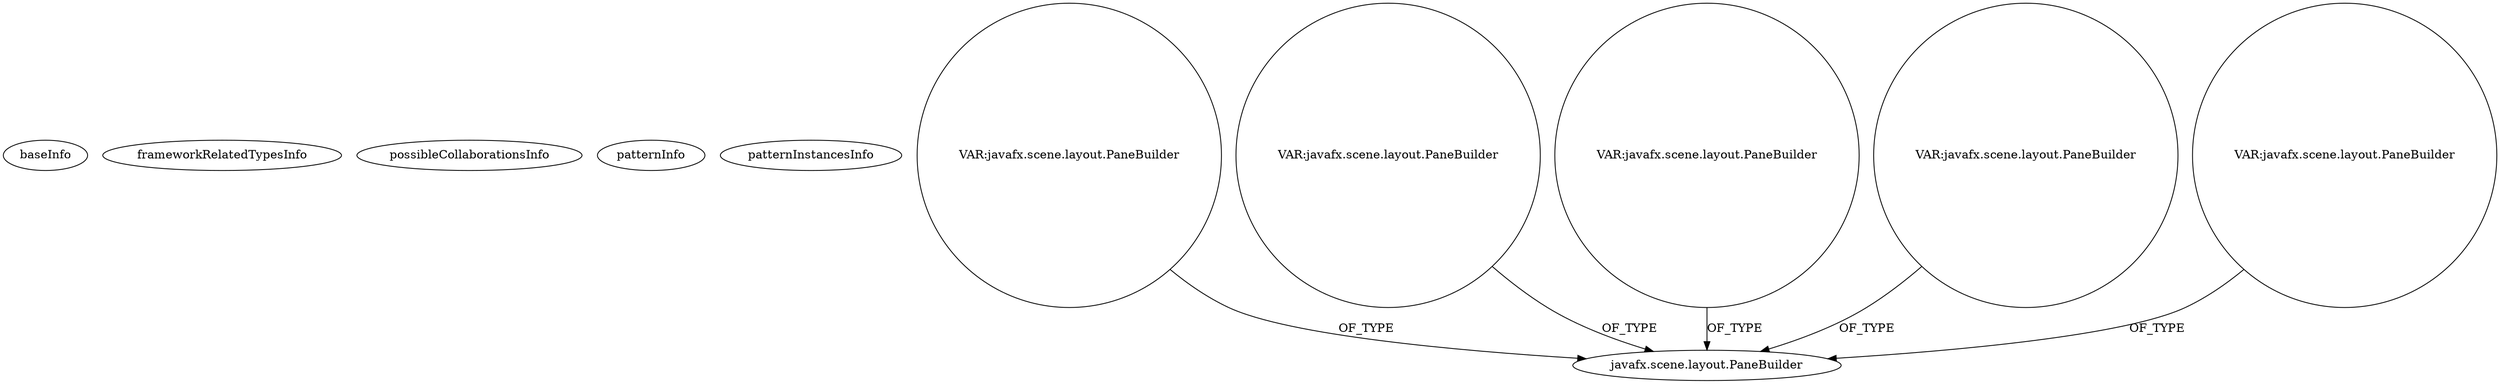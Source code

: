 digraph {
baseInfo[graphId=2824,category="pattern",isAnonymous=false,possibleRelation=false]
frameworkRelatedTypesInfo[]
possibleCollaborationsInfo[]
patternInfo[frequency=2.0,patternRootClient=null]
patternInstancesInfo[0="yorlov-VirtualPointer~/yorlov-VirtualPointer/VirtualPointer-master/src/com/blogspot/captain1653/options/OptionsStage.java~OptionsStage~4889",1="SaiPradeepDandem-javafx2-gradient-builder~/SaiPradeepDandem-javafx2-gradient-builder/javafx2-gradient-builder-master/src/main/java/com/javafx/gradientbuilder/application/LinearSettingsLayout.java~LinearSettingsLayout~1172"]
238[label="javafx.scene.layout.PaneBuilder",vertexType="FRAMEWORK_CLASS_TYPE",isFrameworkType=false]
684[label="VAR:javafx.scene.layout.PaneBuilder",vertexType="VARIABLE_EXPRESION",isFrameworkType=false,shape=circle]
405[label="VAR:javafx.scene.layout.PaneBuilder",vertexType="VARIABLE_EXPRESION",isFrameworkType=false,shape=circle]
696[label="VAR:javafx.scene.layout.PaneBuilder",vertexType="VARIABLE_EXPRESION",isFrameworkType=false,shape=circle]
492[label="VAR:javafx.scene.layout.PaneBuilder",vertexType="VARIABLE_EXPRESION",isFrameworkType=false,shape=circle]
760[label="VAR:javafx.scene.layout.PaneBuilder",vertexType="VARIABLE_EXPRESION",isFrameworkType=false,shape=circle]
760->238[label="OF_TYPE"]
696->238[label="OF_TYPE"]
684->238[label="OF_TYPE"]
405->238[label="OF_TYPE"]
492->238[label="OF_TYPE"]
}
